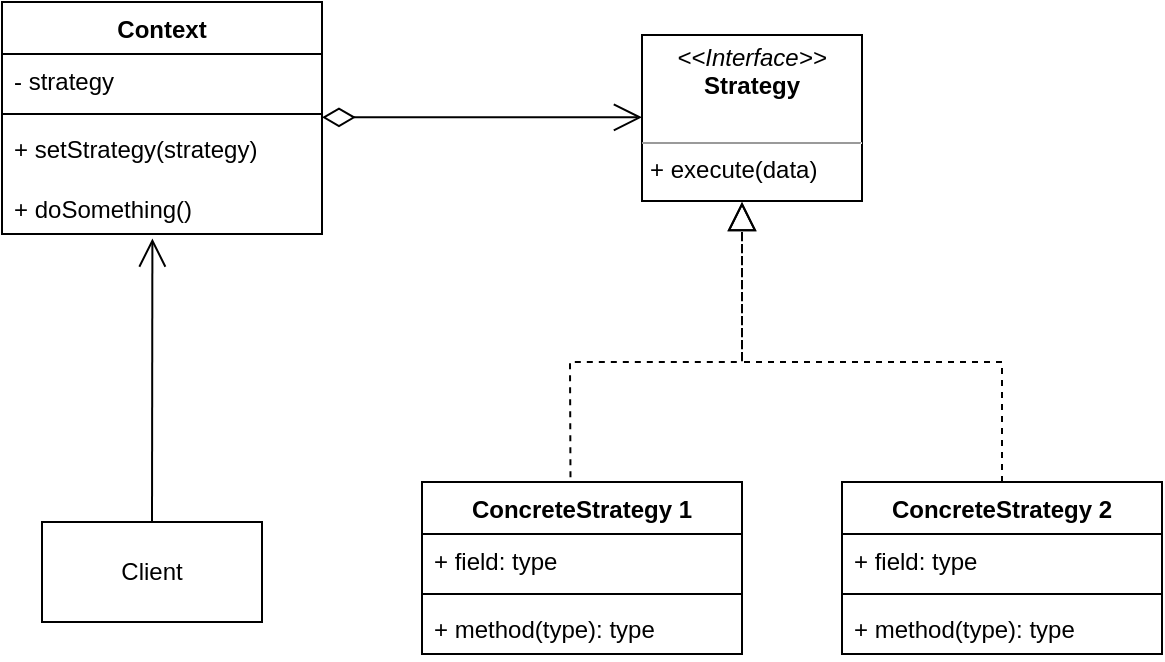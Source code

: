 <mxfile version="23.1.7" type="device">
  <diagram name="Page-1" id="R1bpwf174gLvDCxN-8_B">
    <mxGraphModel dx="1080" dy="1655" grid="1" gridSize="10" guides="1" tooltips="1" connect="1" arrows="1" fold="1" page="1" pageScale="1" pageWidth="827" pageHeight="1169" math="0" shadow="0">
      <root>
        <mxCell id="0" />
        <mxCell id="1" parent="0" />
        <mxCell id="_xYPSqgWB2f4NrA6pV2X-1" value="Context" style="swimlane;fontStyle=1;align=center;verticalAlign=top;childLayout=stackLayout;horizontal=1;startSize=26;horizontalStack=0;resizeParent=1;resizeParentMax=0;resizeLast=0;collapsible=1;marginBottom=0;whiteSpace=wrap;html=1;" vertex="1" parent="1">
          <mxGeometry x="170" y="-690" width="160" height="116" as="geometry" />
        </mxCell>
        <mxCell id="_xYPSqgWB2f4NrA6pV2X-2" value="- strategy" style="text;strokeColor=none;fillColor=none;align=left;verticalAlign=top;spacingLeft=4;spacingRight=4;overflow=hidden;rotatable=0;points=[[0,0.5],[1,0.5]];portConstraint=eastwest;whiteSpace=wrap;html=1;" vertex="1" parent="_xYPSqgWB2f4NrA6pV2X-1">
          <mxGeometry y="26" width="160" height="26" as="geometry" />
        </mxCell>
        <mxCell id="_xYPSqgWB2f4NrA6pV2X-3" value="" style="line;strokeWidth=1;fillColor=none;align=left;verticalAlign=middle;spacingTop=-1;spacingLeft=3;spacingRight=3;rotatable=0;labelPosition=right;points=[];portConstraint=eastwest;strokeColor=inherit;" vertex="1" parent="_xYPSqgWB2f4NrA6pV2X-1">
          <mxGeometry y="52" width="160" height="8" as="geometry" />
        </mxCell>
        <mxCell id="_xYPSqgWB2f4NrA6pV2X-4" value="+ setStrategy(strategy)" style="text;strokeColor=none;fillColor=none;align=left;verticalAlign=top;spacingLeft=4;spacingRight=4;overflow=hidden;rotatable=0;points=[[0,0.5],[1,0.5]];portConstraint=eastwest;whiteSpace=wrap;html=1;" vertex="1" parent="_xYPSqgWB2f4NrA6pV2X-1">
          <mxGeometry y="60" width="160" height="30" as="geometry" />
        </mxCell>
        <mxCell id="_xYPSqgWB2f4NrA6pV2X-5" value="+ doSomething()" style="text;strokeColor=none;fillColor=none;align=left;verticalAlign=top;spacingLeft=4;spacingRight=4;overflow=hidden;rotatable=0;points=[[0,0.5],[1,0.5]];portConstraint=eastwest;whiteSpace=wrap;html=1;" vertex="1" parent="_xYPSqgWB2f4NrA6pV2X-1">
          <mxGeometry y="90" width="160" height="26" as="geometry" />
        </mxCell>
        <mxCell id="_xYPSqgWB2f4NrA6pV2X-7" value="&lt;p style=&quot;margin:0px;margin-top:4px;text-align:center;&quot;&gt;&lt;i&gt;&amp;lt;&amp;lt;Interface&amp;gt;&amp;gt;&lt;/i&gt;&lt;br&gt;&lt;b&gt;Strategy&lt;/b&gt;&lt;/p&gt;&lt;p style=&quot;margin:0px;margin-left:4px;&quot;&gt;&lt;br&gt;&lt;/p&gt;&lt;hr size=&quot;1&quot;&gt;&lt;p style=&quot;margin:0px;margin-left:4px;&quot;&gt;+ execute(data)&lt;/p&gt;" style="verticalAlign=top;align=left;overflow=fill;html=1;whiteSpace=wrap;" vertex="1" parent="1">
          <mxGeometry x="490" y="-673.5" width="110" height="83" as="geometry" />
        </mxCell>
        <mxCell id="_xYPSqgWB2f4NrA6pV2X-8" value="Client" style="html=1;whiteSpace=wrap;" vertex="1" parent="1">
          <mxGeometry x="190" y="-430" width="110" height="50" as="geometry" />
        </mxCell>
        <mxCell id="_xYPSqgWB2f4NrA6pV2X-9" value="ConcreteStrategy 1" style="swimlane;fontStyle=1;align=center;verticalAlign=top;childLayout=stackLayout;horizontal=1;startSize=26;horizontalStack=0;resizeParent=1;resizeParentMax=0;resizeLast=0;collapsible=1;marginBottom=0;whiteSpace=wrap;html=1;" vertex="1" parent="1">
          <mxGeometry x="380" y="-450" width="160" height="86" as="geometry" />
        </mxCell>
        <mxCell id="_xYPSqgWB2f4NrA6pV2X-10" value="+ field: type" style="text;strokeColor=none;fillColor=none;align=left;verticalAlign=top;spacingLeft=4;spacingRight=4;overflow=hidden;rotatable=0;points=[[0,0.5],[1,0.5]];portConstraint=eastwest;whiteSpace=wrap;html=1;" vertex="1" parent="_xYPSqgWB2f4NrA6pV2X-9">
          <mxGeometry y="26" width="160" height="26" as="geometry" />
        </mxCell>
        <mxCell id="_xYPSqgWB2f4NrA6pV2X-11" value="" style="line;strokeWidth=1;fillColor=none;align=left;verticalAlign=middle;spacingTop=-1;spacingLeft=3;spacingRight=3;rotatable=0;labelPosition=right;points=[];portConstraint=eastwest;strokeColor=inherit;" vertex="1" parent="_xYPSqgWB2f4NrA6pV2X-9">
          <mxGeometry y="52" width="160" height="8" as="geometry" />
        </mxCell>
        <mxCell id="_xYPSqgWB2f4NrA6pV2X-12" value="+ method(type): type" style="text;strokeColor=none;fillColor=none;align=left;verticalAlign=top;spacingLeft=4;spacingRight=4;overflow=hidden;rotatable=0;points=[[0,0.5],[1,0.5]];portConstraint=eastwest;whiteSpace=wrap;html=1;" vertex="1" parent="_xYPSqgWB2f4NrA6pV2X-9">
          <mxGeometry y="60" width="160" height="26" as="geometry" />
        </mxCell>
        <mxCell id="_xYPSqgWB2f4NrA6pV2X-13" value="ConcreteStrategy 2" style="swimlane;fontStyle=1;align=center;verticalAlign=top;childLayout=stackLayout;horizontal=1;startSize=26;horizontalStack=0;resizeParent=1;resizeParentMax=0;resizeLast=0;collapsible=1;marginBottom=0;whiteSpace=wrap;html=1;" vertex="1" parent="1">
          <mxGeometry x="590" y="-450" width="160" height="86" as="geometry" />
        </mxCell>
        <mxCell id="_xYPSqgWB2f4NrA6pV2X-14" value="+ field: type" style="text;strokeColor=none;fillColor=none;align=left;verticalAlign=top;spacingLeft=4;spacingRight=4;overflow=hidden;rotatable=0;points=[[0,0.5],[1,0.5]];portConstraint=eastwest;whiteSpace=wrap;html=1;" vertex="1" parent="_xYPSqgWB2f4NrA6pV2X-13">
          <mxGeometry y="26" width="160" height="26" as="geometry" />
        </mxCell>
        <mxCell id="_xYPSqgWB2f4NrA6pV2X-15" value="" style="line;strokeWidth=1;fillColor=none;align=left;verticalAlign=middle;spacingTop=-1;spacingLeft=3;spacingRight=3;rotatable=0;labelPosition=right;points=[];portConstraint=eastwest;strokeColor=inherit;" vertex="1" parent="_xYPSqgWB2f4NrA6pV2X-13">
          <mxGeometry y="52" width="160" height="8" as="geometry" />
        </mxCell>
        <mxCell id="_xYPSqgWB2f4NrA6pV2X-16" value="+ method(type): type" style="text;strokeColor=none;fillColor=none;align=left;verticalAlign=top;spacingLeft=4;spacingRight=4;overflow=hidden;rotatable=0;points=[[0,0.5],[1,0.5]];portConstraint=eastwest;whiteSpace=wrap;html=1;" vertex="1" parent="_xYPSqgWB2f4NrA6pV2X-13">
          <mxGeometry y="60" width="160" height="26" as="geometry" />
        </mxCell>
        <mxCell id="_xYPSqgWB2f4NrA6pV2X-17" value="" style="endArrow=open;html=1;endSize=12;startArrow=diamondThin;startSize=14;startFill=0;edgeStyle=orthogonalEdgeStyle;align=left;verticalAlign=bottom;rounded=0;" edge="1" parent="1">
          <mxGeometry x="-0.875" y="-72" relative="1" as="geometry">
            <mxPoint x="330" y="-632.32" as="sourcePoint" />
            <mxPoint x="490" y="-632.32" as="targetPoint" />
            <mxPoint as="offset" />
          </mxGeometry>
        </mxCell>
        <mxCell id="_xYPSqgWB2f4NrA6pV2X-18" value="" style="endArrow=block;dashed=1;endFill=0;endSize=12;html=1;rounded=0;exitX=0.464;exitY=-0.028;exitDx=0;exitDy=0;exitPerimeter=0;" edge="1" parent="1" source="_xYPSqgWB2f4NrA6pV2X-9">
          <mxGeometry width="160" relative="1" as="geometry">
            <mxPoint x="450" y="-530" as="sourcePoint" />
            <mxPoint x="540" y="-590" as="targetPoint" />
            <Array as="points">
              <mxPoint x="454" y="-510" />
              <mxPoint x="540" y="-510" />
            </Array>
          </mxGeometry>
        </mxCell>
        <mxCell id="_xYPSqgWB2f4NrA6pV2X-20" value="" style="endArrow=block;dashed=1;endFill=0;endSize=12;html=1;rounded=0;exitX=0.5;exitY=0;exitDx=0;exitDy=0;" edge="1" parent="1" source="_xYPSqgWB2f4NrA6pV2X-13">
          <mxGeometry width="160" relative="1" as="geometry">
            <mxPoint x="540" y="-520" as="sourcePoint" />
            <mxPoint x="540" y="-590" as="targetPoint" />
            <Array as="points">
              <mxPoint x="670" y="-510" />
              <mxPoint x="540" y="-510" />
            </Array>
          </mxGeometry>
        </mxCell>
        <mxCell id="_xYPSqgWB2f4NrA6pV2X-22" value="" style="endArrow=open;endFill=1;endSize=12;html=1;rounded=0;exitX=0.5;exitY=0;exitDx=0;exitDy=0;entryX=0.47;entryY=1.086;entryDx=0;entryDy=0;entryPerimeter=0;" edge="1" parent="1" source="_xYPSqgWB2f4NrA6pV2X-8" target="_xYPSqgWB2f4NrA6pV2X-5">
          <mxGeometry width="160" relative="1" as="geometry">
            <mxPoint x="190" y="-450" as="sourcePoint" />
            <mxPoint x="350" y="-450" as="targetPoint" />
          </mxGeometry>
        </mxCell>
      </root>
    </mxGraphModel>
  </diagram>
</mxfile>
